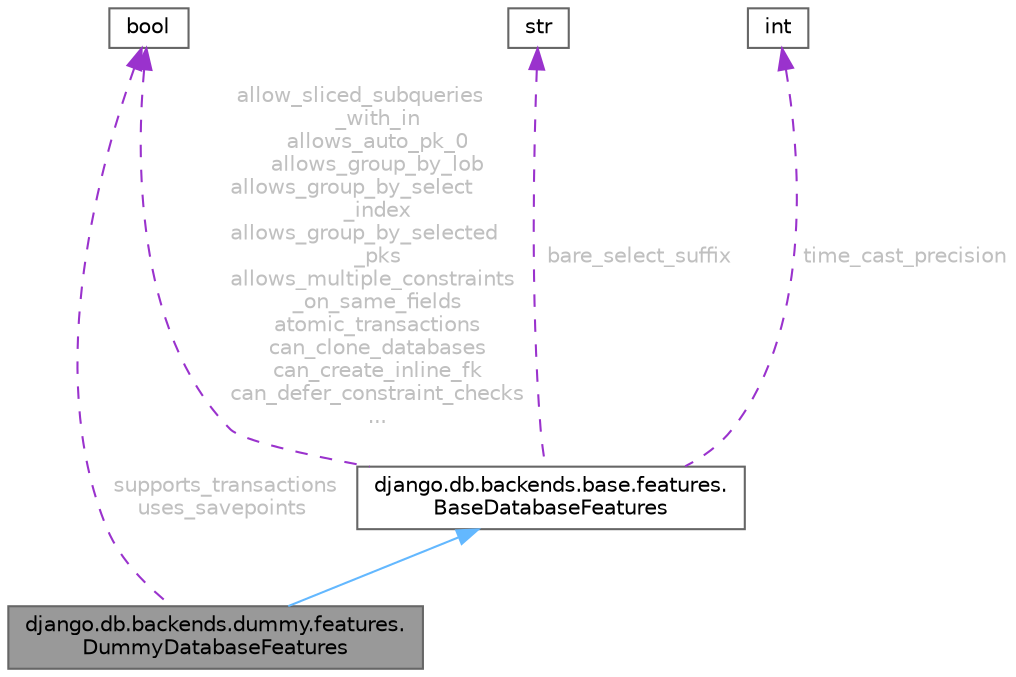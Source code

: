 digraph "django.db.backends.dummy.features.DummyDatabaseFeatures"
{
 // LATEX_PDF_SIZE
  bgcolor="transparent";
  edge [fontname=Helvetica,fontsize=10,labelfontname=Helvetica,labelfontsize=10];
  node [fontname=Helvetica,fontsize=10,shape=box,height=0.2,width=0.4];
  Node1 [id="Node000001",label="django.db.backends.dummy.features.\lDummyDatabaseFeatures",height=0.2,width=0.4,color="gray40", fillcolor="grey60", style="filled", fontcolor="black",tooltip=" "];
  Node2 -> Node1 [id="edge6_Node000001_Node000002",dir="back",color="steelblue1",style="solid",tooltip=" "];
  Node2 [id="Node000002",label="django.db.backends.base.features.\lBaseDatabaseFeatures",height=0.2,width=0.4,color="gray40", fillcolor="white", style="filled",URL="$classdjango_1_1db_1_1backends_1_1base_1_1features_1_1BaseDatabaseFeatures.html",tooltip=" "];
  Node3 -> Node2 [id="edge7_Node000002_Node000003",dir="back",color="darkorchid3",style="dashed",tooltip=" ",label=" allow_sliced_subqueries\l_with_in\nallows_auto_pk_0\nallows_group_by_lob\nallows_group_by_select\l_index\nallows_group_by_selected\l_pks\nallows_multiple_constraints\l_on_same_fields\natomic_transactions\ncan_clone_databases\ncan_create_inline_fk\ncan_defer_constraint_checks\n...",fontcolor="grey" ];
  Node3 [id="Node000003",label="bool",height=0.2,width=0.4,color="gray40", fillcolor="white", style="filled",tooltip=" "];
  Node4 -> Node2 [id="edge8_Node000002_Node000004",dir="back",color="darkorchid3",style="dashed",tooltip=" ",label=" bare_select_suffix",fontcolor="grey" ];
  Node4 [id="Node000004",label="str",height=0.2,width=0.4,color="gray40", fillcolor="white", style="filled",tooltip=" "];
  Node5 -> Node2 [id="edge9_Node000002_Node000005",dir="back",color="darkorchid3",style="dashed",tooltip=" ",label=" time_cast_precision",fontcolor="grey" ];
  Node5 [id="Node000005",label="int",height=0.2,width=0.4,color="gray40", fillcolor="white", style="filled",tooltip=" "];
  Node3 -> Node1 [id="edge10_Node000001_Node000003",dir="back",color="darkorchid3",style="dashed",tooltip=" ",label=" supports_transactions\nuses_savepoints",fontcolor="grey" ];
}

